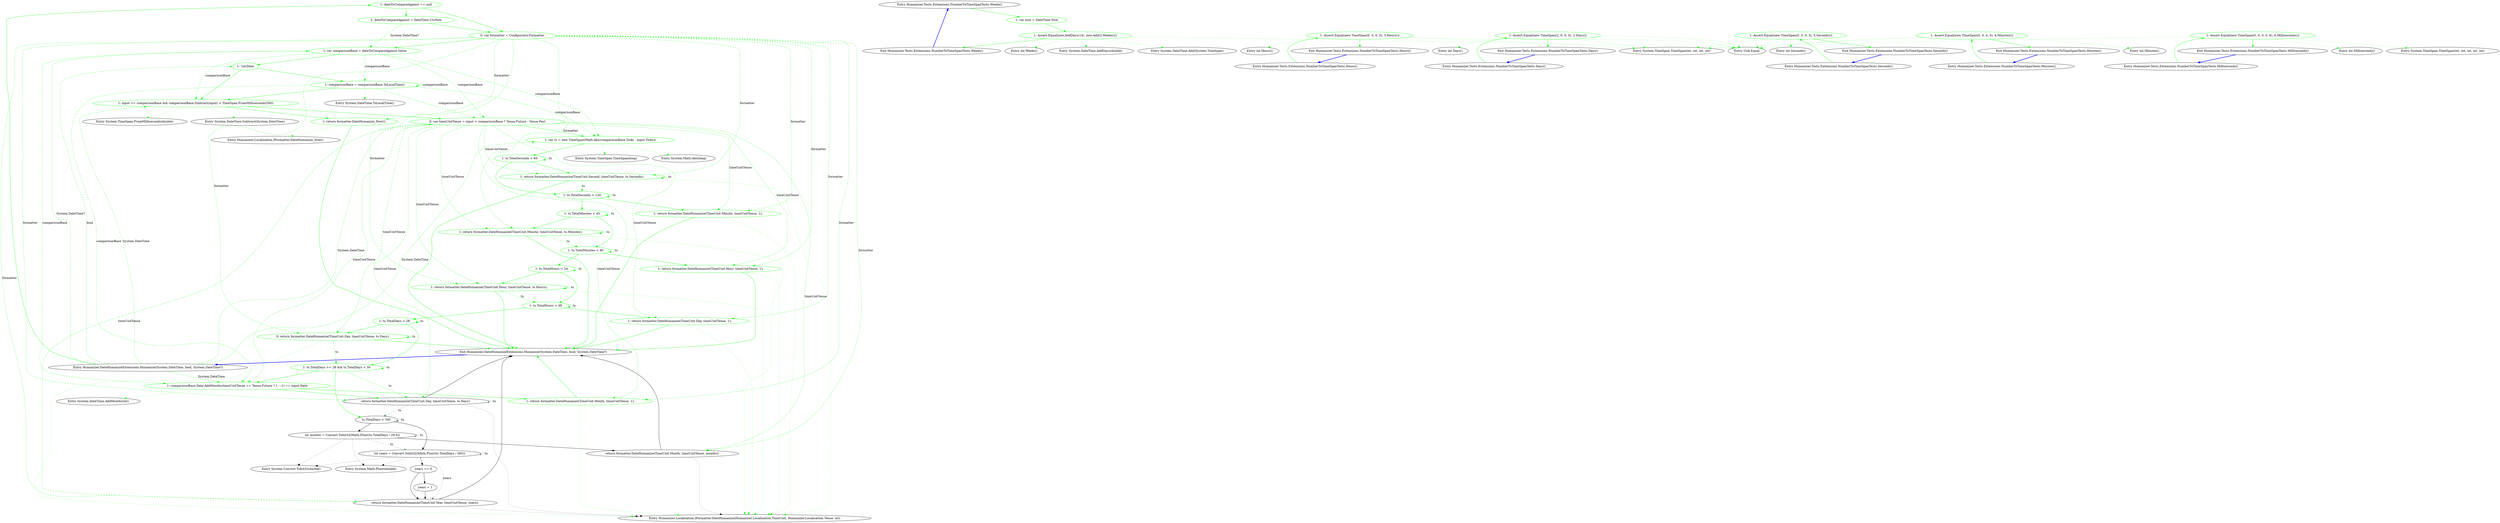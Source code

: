 digraph  {
d1 [cluster="Humanizer.DateHumanizeExtensions.Humanize(System.DateTime, bool, System.DateTime?)", color=green, community=0, label="1: dateToCompareAgainst == null", span="21-21"];
d0 [cluster="Humanizer.DateHumanizeExtensions.Humanize(System.DateTime, bool, System.DateTime?)", label="Entry Humanizer.DateHumanizeExtensions.Humanize(System.DateTime, bool, System.DateTime?)", span="19-19"];
d2 [cluster="Humanizer.DateHumanizeExtensions.Humanize(System.DateTime, bool, System.DateTime?)", color=green, community=0, label="1: dateToCompareAgainst = DateTime.UtcNow", span="22-22"];
d3 [cluster="Humanizer.DateHumanizeExtensions.Humanize(System.DateTime, bool, System.DateTime?)", color=green, community=0, label="0: var formatter = Configurator.Formatter", span="24-24"];
d4 [cluster="Humanizer.DateHumanizeExtensions.Humanize(System.DateTime, bool, System.DateTime?)", color=green, community=0, label="1: var comparisonBase = dateToCompareAgainst.Value", span="25-25"];
d5 [cluster="Humanizer.DateHumanizeExtensions.Humanize(System.DateTime, bool, System.DateTime?)", color=green, community=0, label="1: !utcDate", span="27-27"];
d6 [cluster="Humanizer.DateHumanizeExtensions.Humanize(System.DateTime, bool, System.DateTime?)", color=green, community=0, label="1: comparisonBase = comparisonBase.ToLocalTime()", span="28-28"];
d7 [cluster="Humanizer.DateHumanizeExtensions.Humanize(System.DateTime, bool, System.DateTime?)", color=green, community=0, label="1: input <= comparisonBase && comparisonBase.Subtract(input) < TimeSpan.FromMilliseconds(500)", span="30-30"];
d9 [cluster="Humanizer.DateHumanizeExtensions.Humanize(System.DateTime, bool, System.DateTime?)", color=green, community=0, label="0: var timeUnitTense = input > comparisonBase ? Tense.Future : Tense.Past", span="33-33"];
d10 [cluster="Humanizer.DateHumanizeExtensions.Humanize(System.DateTime, bool, System.DateTime?)", color=green, community=0, label="1: var ts = new TimeSpan(Math.Abs(comparisonBase.Ticks - input.Ticks))", span="34-34"];
d26 [cluster="Humanizer.DateHumanizeExtensions.Humanize(System.DateTime, bool, System.DateTime?)", color=green, community=0, label="1: comparisonBase.Date.AddMonths(timeUnitTense == Tense.Future ? 1 : -1) == input.Date", span="59-59"];
d8 [cluster="Humanizer.DateHumanizeExtensions.Humanize(System.DateTime, bool, System.DateTime?)", color=green, community=0, label="1: return formatter.DateHumanize_Now();", span="31-31"];
d38 [cluster="System.DateTime.Subtract(System.DateTime)", label="Entry System.DateTime.Subtract(System.DateTime)", span="0-0"];
d39 [cluster="System.TimeSpan.FromMilliseconds(double)", label="Entry System.TimeSpan.FromMilliseconds(double)", span="0-0"];
d12 [cluster="Humanizer.DateHumanizeExtensions.Humanize(System.DateTime, bool, System.DateTime?)", color=green, community=0, label="1: return formatter.DateHumanize(TimeUnit.Second, timeUnitTense, ts.Seconds);", span="37-37"];
d14 [cluster="Humanizer.DateHumanizeExtensions.Humanize(System.DateTime, bool, System.DateTime?)", color=green, community=0, label="1: return formatter.DateHumanize(TimeUnit.Minute, timeUnitTense, 1);", span="40-40"];
d16 [cluster="Humanizer.DateHumanizeExtensions.Humanize(System.DateTime, bool, System.DateTime?)", color=green, community=0, label="1: return formatter.DateHumanize(TimeUnit.Minute, timeUnitTense, ts.Minutes);", span="43-43"];
d18 [cluster="Humanizer.DateHumanizeExtensions.Humanize(System.DateTime, bool, System.DateTime?)", color=green, community=0, label="1: return formatter.DateHumanize(TimeUnit.Hour, timeUnitTense, 1);", span="46-46"];
d20 [cluster="Humanizer.DateHumanizeExtensions.Humanize(System.DateTime, bool, System.DateTime?)", color=green, community=0, label="1: return formatter.DateHumanize(TimeUnit.Hour, timeUnitTense, ts.Hours);", span="49-49"];
d22 [cluster="Humanizer.DateHumanizeExtensions.Humanize(System.DateTime, bool, System.DateTime?)", color=green, community=0, label="1: return formatter.DateHumanize(TimeUnit.Day, timeUnitTense, 1);", span="52-52"];
d24 [cluster="Humanizer.DateHumanizeExtensions.Humanize(System.DateTime, bool, System.DateTime?)", color=green, community=0, label="0: return formatter.DateHumanize(TimeUnit.Day, timeUnitTense, ts.Days);", span="55-55"];
d27 [cluster="Humanizer.DateHumanizeExtensions.Humanize(System.DateTime, bool, System.DateTime?)", color=green, community=0, label="1: return formatter.DateHumanize(TimeUnit.Month, timeUnitTense, 1);", span="60-60"];
d28 [cluster="Humanizer.DateHumanizeExtensions.Humanize(System.DateTime, bool, System.DateTime?)", label="return formatter.DateHumanize(TimeUnit.Day, timeUnitTense, ts.Days);", span="62-62"];
d31 [cluster="Humanizer.DateHumanizeExtensions.Humanize(System.DateTime, bool, System.DateTime?)", label="return formatter.DateHumanize(TimeUnit.Month, timeUnitTense, months);", span="68-68"];
d35 [cluster="Humanizer.DateHumanizeExtensions.Humanize(System.DateTime, bool, System.DateTime?)", label="return formatter.DateHumanize(TimeUnit.Year, timeUnitTense, years);", span="73-73"];
d11 [cluster="Humanizer.DateHumanizeExtensions.Humanize(System.DateTime, bool, System.DateTime?)", color=green, community=0, label="1: ts.TotalSeconds < 60", span="36-36"];
d41 [cluster="System.TimeSpan.TimeSpan(long)", label="Entry System.TimeSpan.TimeSpan(long)", span="0-0"];
d42 [cluster="System.Math.Abs(long)", label="Entry System.Math.Abs(long)", span="0-0"];
d25 [cluster="Humanizer.DateHumanizeExtensions.Humanize(System.DateTime, bool, System.DateTime?)", color=green, community=0, label="1: ts.TotalDays >= 28 && ts.TotalDays < 30", span="57-57"];
d44 [cluster="System.DateTime.AddMonths(int)", label="Entry System.DateTime.AddMonths(int)", span="0-0"];
d36 [cluster="Humanizer.DateHumanizeExtensions.Humanize(System.DateTime, bool, System.DateTime?)", label="Exit Humanizer.DateHumanizeExtensions.Humanize(System.DateTime, bool, System.DateTime?)", span="19-19"];
d40 [cluster="Humanizer.Localisation.IFormatter.DateHumanize_Now()", label="Entry Humanizer.Localisation.IFormatter.DateHumanize_Now()", span="9-9"];
d43 [cluster="Humanizer.Localisation.IFormatter.DateHumanize(Humanizer.Localisation.TimeUnit, Humanizer.Localisation.Tense, int)", label="Entry Humanizer.Localisation.IFormatter.DateHumanize(Humanizer.Localisation.TimeUnit, Humanizer.Localisation.Tense, int)", span="10-10"];
d13 [cluster="Humanizer.DateHumanizeExtensions.Humanize(System.DateTime, bool, System.DateTime?)", color=green, community=0, label="1: ts.TotalSeconds < 120", span="39-39"];
d15 [cluster="Humanizer.DateHumanizeExtensions.Humanize(System.DateTime, bool, System.DateTime?)", color=green, community=0, label="1: ts.TotalMinutes < 45", span="42-42"];
d17 [cluster="Humanizer.DateHumanizeExtensions.Humanize(System.DateTime, bool, System.DateTime?)", color=green, community=0, label="1: ts.TotalMinutes < 90", span="45-45"];
d19 [cluster="Humanizer.DateHumanizeExtensions.Humanize(System.DateTime, bool, System.DateTime?)", color=green, community=0, label="1: ts.TotalHours < 24", span="48-48"];
d21 [cluster="Humanizer.DateHumanizeExtensions.Humanize(System.DateTime, bool, System.DateTime?)", color=green, community=0, label="1: ts.TotalHours < 48", span="51-51"];
d23 [cluster="Humanizer.DateHumanizeExtensions.Humanize(System.DateTime, bool, System.DateTime?)", color=green, community=0, label="1: ts.TotalDays < 28", span="54-54"];
d37 [cluster="System.DateTime.ToLocalTime()", label="Entry System.DateTime.ToLocalTime()", span="0-0"];
d29 [cluster="Humanizer.DateHumanizeExtensions.Humanize(System.DateTime, bool, System.DateTime?)", label="ts.TotalDays < 345", span="65-65"];
d30 [cluster="Humanizer.DateHumanizeExtensions.Humanize(System.DateTime, bool, System.DateTime?)", label="int months = Convert.ToInt32(Math.Floor(ts.TotalDays / 29.5))", span="67-67"];
d32 [cluster="Humanizer.DateHumanizeExtensions.Humanize(System.DateTime, bool, System.DateTime?)", label="int years = Convert.ToInt32(Math.Floor(ts.TotalDays / 365))", span="71-71"];
d33 [cluster="Humanizer.DateHumanizeExtensions.Humanize(System.DateTime, bool, System.DateTime?)", label="years == 0", span="72-72"];
d34 [cluster="Humanizer.DateHumanizeExtensions.Humanize(System.DateTime, bool, System.DateTime?)", label="years = 1", span="72-72"];
d45 [cluster="System.Math.Floor(double)", label="Entry System.Math.Floor(double)", span="0-0"];
d46 [cluster="System.Convert.ToInt32(double)", label="Entry System.Convert.ToInt32(double)", span="0-0"];
m0_0 [cluster="Humanizer.Tests.Extensions.NumberToTimeSpanTests.Weeks()", file="NumberToTimeSpanTests.cs", label="Entry Humanizer.Tests.Extensions.NumberToTimeSpanTests.Weeks()", span="8-8"];
m0_1 [cluster="Humanizer.Tests.Extensions.NumberToTimeSpanTests.Weeks()", color=green, community=0, file="NumberToTimeSpanTests.cs", label="1: var now = DateTime.Now", span="10-10"];
m0_2 [cluster="Humanizer.Tests.Extensions.NumberToTimeSpanTests.Weeks()", color=green, community=0, file="NumberToTimeSpanTests.cs", label="1: Assert.Equal(now.AddDays(14), now.Add(2.Weeks()))", span="11-11"];
m0_3 [cluster="Humanizer.Tests.Extensions.NumberToTimeSpanTests.Weeks()", file="NumberToTimeSpanTests.cs", label="Exit Humanizer.Tests.Extensions.NumberToTimeSpanTests.Weeks()", span="8-8"];
m0_6 [cluster="System.DateTime.Add(System.TimeSpan)", file="NumberToTimeSpanTests.cs", label="Entry System.DateTime.Add(System.TimeSpan)", span="0-0"];
m0_13 [cluster="Humanizer.Tests.Extensions.NumberToTimeSpanTests.Hours()", file="NumberToTimeSpanTests.cs", label="Entry Humanizer.Tests.Extensions.NumberToTimeSpanTests.Hours()", span="21-21"];
m0_14 [cluster="Humanizer.Tests.Extensions.NumberToTimeSpanTests.Hours()", color=green, community=0, file="NumberToTimeSpanTests.cs", label="1: Assert.Equal(new TimeSpan(0, 3, 0, 0), 3.Hours())", span="23-23"];
m0_15 [cluster="Humanizer.Tests.Extensions.NumberToTimeSpanTests.Hours()", file="NumberToTimeSpanTests.cs", label="Exit Humanizer.Tests.Extensions.NumberToTimeSpanTests.Hours()", span="21-21"];
m0_16 [cluster="int.Hours()", file="NumberToTimeSpanTests.cs", label="Entry int.Hours()", span="25-25"];
m0_29 [cluster="int.Milliseconds()", file="NumberToTimeSpanTests.cs", label="Entry int.Milliseconds()", span="55-55"];
m0_12 [cluster="int.Days()", file="NumberToTimeSpanTests.cs", label="Entry int.Days()", span="15-15"];
m0_25 [cluster="Humanizer.Tests.Extensions.NumberToTimeSpanTests.Milliseconds()", file="NumberToTimeSpanTests.cs", label="Entry Humanizer.Tests.Extensions.NumberToTimeSpanTests.Milliseconds()", span="39-39"];
m0_26 [cluster="Humanizer.Tests.Extensions.NumberToTimeSpanTests.Milliseconds()", color=green, community=0, file="NumberToTimeSpanTests.cs", label="1: Assert.Equal(new TimeSpan(0, 0, 0, 0, 6), 6.Milliseconds())", span="41-41"];
m0_27 [cluster="Humanizer.Tests.Extensions.NumberToTimeSpanTests.Milliseconds()", file="NumberToTimeSpanTests.cs", label="Exit Humanizer.Tests.Extensions.NumberToTimeSpanTests.Milliseconds()", span="39-39"];
m0_8 [cluster="Humanizer.Tests.Extensions.NumberToTimeSpanTests.Days()", file="NumberToTimeSpanTests.cs", label="Entry Humanizer.Tests.Extensions.NumberToTimeSpanTests.Days()", span="15-15"];
m0_9 [cluster="Humanizer.Tests.Extensions.NumberToTimeSpanTests.Days()", color=green, community=0, file="NumberToTimeSpanTests.cs", label="1: Assert.Equal(new TimeSpan(2, 0, 0, 0), 2.Days())", span="17-17"];
m0_10 [cluster="Humanizer.Tests.Extensions.NumberToTimeSpanTests.Days()", file="NumberToTimeSpanTests.cs", label="Exit Humanizer.Tests.Extensions.NumberToTimeSpanTests.Days()", span="15-15"];
m0_7 [cluster="Unk.Equal", file="NumberToTimeSpanTests.cs", label="Entry Unk.Equal", span=""];
m0_21 [cluster="Humanizer.Tests.Extensions.NumberToTimeSpanTests.Seconds()", file="NumberToTimeSpanTests.cs", label="Entry Humanizer.Tests.Extensions.NumberToTimeSpanTests.Seconds()", span="33-33"];
m0_22 [cluster="Humanizer.Tests.Extensions.NumberToTimeSpanTests.Seconds()", color=green, community=0, file="NumberToTimeSpanTests.cs", label="1: Assert.Equal(new TimeSpan(0, 0, 0, 5), 5.Seconds())", span="35-35"];
m0_23 [cluster="Humanizer.Tests.Extensions.NumberToTimeSpanTests.Seconds()", file="NumberToTimeSpanTests.cs", label="Exit Humanizer.Tests.Extensions.NumberToTimeSpanTests.Seconds()", span="33-33"];
m0_24 [cluster="int.Seconds()", file="NumberToTimeSpanTests.cs", label="Entry int.Seconds()", span="45-45"];
m0_20 [cluster="int.Minutes()", file="NumberToTimeSpanTests.cs", label="Entry int.Minutes()", span="35-35"];
m0_28 [cluster="System.TimeSpan.TimeSpan(int, int, int, int, int)", file="NumberToTimeSpanTests.cs", label="Entry System.TimeSpan.TimeSpan(int, int, int, int, int)", span="0-0"];
m0_11 [cluster="System.TimeSpan.TimeSpan(int, int, int, int)", file="NumberToTimeSpanTests.cs", label="Entry System.TimeSpan.TimeSpan(int, int, int, int)", span="0-0"];
m0_5 [cluster="int.Weeks()", file="NumberToTimeSpanTests.cs", label="Entry int.Weeks()", span="5-5"];
m0_17 [cluster="Humanizer.Tests.Extensions.NumberToTimeSpanTests.Minutes()", file="NumberToTimeSpanTests.cs", label="Entry Humanizer.Tests.Extensions.NumberToTimeSpanTests.Minutes()", span="27-27"];
m0_18 [cluster="Humanizer.Tests.Extensions.NumberToTimeSpanTests.Minutes()", color=green, community=0, file="NumberToTimeSpanTests.cs", label="1: Assert.Equal(new TimeSpan(0, 0, 4, 0), 4.Minutes())", span="29-29"];
m0_19 [cluster="Humanizer.Tests.Extensions.NumberToTimeSpanTests.Minutes()", file="NumberToTimeSpanTests.cs", label="Exit Humanizer.Tests.Extensions.NumberToTimeSpanTests.Minutes()", span="27-27"];
m0_4 [cluster="System.DateTime.AddDays(double)", file="NumberToTimeSpanTests.cs", label="Entry System.DateTime.AddDays(double)", span="0-0"];
d1 -> d2  [color=green, key=0, style=solid];
d1 -> d3  [color=green, key=0, style=solid];
d0 -> d1  [color=green, key=0, style=solid];
d0 -> d4  [color=green, key=1, label="System.DateTime?", style=dashed];
d0 -> d5  [color=green, key=1, label=bool, style=dashed];
d0 -> d7  [color=green, key=1, label="System.DateTime", style=dashed];
d0 -> d9  [color=green, key=1, label="System.DateTime", style=dashed];
d0 -> d10  [color=green, key=1, label="System.DateTime", style=dashed];
d0 -> d26  [color=green, key=1, label="System.DateTime", style=dashed];
d2 -> d4  [color=green, key=1, label="System.DateTime?", style=dashed];
d2 -> d3  [color=green, key=0, style=solid];
d3 -> d4  [color=green, key=0, style=solid];
d3 -> d8  [color=green, key=1, label=formatter, style=dashed];
d3 -> d12  [color=green, key=1, label=formatter, style=dashed];
d3 -> d14  [color=green, key=1, label=formatter, style=dashed];
d3 -> d16  [color=green, key=1, label=formatter, style=dashed];
d3 -> d18  [color=green, key=1, label=formatter, style=dashed];
d3 -> d20  [color=green, key=1, label=formatter, style=dashed];
d3 -> d22  [color=green, key=1, label=formatter, style=dashed];
d3 -> d24  [color=green, key=1, label=formatter, style=dashed];
d3 -> d27  [color=green, key=1, label=formatter, style=dashed];
d3 -> d28  [color=green, key=1, label=formatter, style=dashed];
d3 -> d31  [color=green, key=1, label=formatter, style=dashed];
d3 -> d35  [color=green, key=1, label=formatter, style=dashed];
d4 -> d5  [color=green, key=0, style=solid];
d4 -> d6  [color=green, key=1, label=comparisonBase, style=dashed];
d4 -> d7  [color=green, key=1, label=comparisonBase, style=dashed];
d4 -> d9  [color=green, key=1, label=comparisonBase, style=dashed];
d4 -> d10  [color=green, key=1, label=comparisonBase, style=dashed];
d4 -> d26  [color=green, key=1, label=comparisonBase, style=dashed];
d5 -> d6  [color=green, key=0, style=solid];
d5 -> d7  [color=green, key=0, style=solid];
d6 -> d7  [color=green, key=0, style=solid];
d6 -> d9  [color=green, key=1, label=comparisonBase, style=dashed];
d6 -> d10  [color=green, key=1, label=comparisonBase, style=dashed];
d6 -> d26  [color=green, key=1, label=comparisonBase, style=dashed];
d6 -> d6  [color=green, key=1, label=comparisonBase, style=dashed];
d6 -> d37  [color=green, key=2, style=dotted];
d7 -> d8  [color=green, key=0, style=solid];
d7 -> d9  [color=green, key=0, style=solid];
d7 -> d38  [color=green, key=2, style=dotted];
d7 -> d39  [color=green, key=2, style=dotted];
d9 -> d10  [color=green, key=0, style=solid];
d9 -> d12  [color=green, key=1, label=timeUnitTense, style=dashed];
d9 -> d14  [color=green, key=1, label=timeUnitTense, style=dashed];
d9 -> d16  [color=green, key=1, label=timeUnitTense, style=dashed];
d9 -> d18  [color=green, key=1, label=timeUnitTense, style=dashed];
d9 -> d20  [color=green, key=1, label=timeUnitTense, style=dashed];
d9 -> d22  [color=green, key=1, label=timeUnitTense, style=dashed];
d9 -> d24  [color=green, key=1, label=timeUnitTense, style=dashed];
d9 -> d26  [color=green, key=1, label=timeUnitTense, style=dashed];
d9 -> d27  [color=green, key=1, label=timeUnitTense, style=dashed];
d9 -> d28  [color=green, key=1, label=timeUnitTense, style=dashed];
d9 -> d31  [color=green, key=1, label=timeUnitTense, style=dashed];
d9 -> d35  [color=green, key=1, label=timeUnitTense, style=dashed];
d10 -> d11  [color=green, key=0, style=solid];
d10 -> d41  [color=green, key=2, style=dotted];
d10 -> d42  [color=green, key=2, style=dotted];
d26 -> d27  [color=green, key=0, style=solid];
d26 -> d28  [color=green, key=0, style=solid];
d26 -> d44  [color=green, key=2, style=dotted];
d8 -> d36  [color=green, key=0, style=solid];
d8 -> d40  [color=green, key=2, style=dotted];
d12 -> d12  [color=green, key=1, label=ts, style=dashed];
d12 -> d36  [color=green, key=0, style=solid];
d12 -> d43  [color=green, key=2, style=dotted];
d12 -> d13  [color=green, key=1, label=ts, style=dashed];
d14 -> d36  [color=green, key=0, style=solid];
d14 -> d43  [color=green, key=2, style=dotted];
d16 -> d16  [color=green, key=1, label=ts, style=dashed];
d16 -> d36  [color=green, key=0, style=solid];
d16 -> d43  [color=green, key=2, style=dotted];
d16 -> d17  [color=green, key=1, label=ts, style=dashed];
d18 -> d36  [color=green, key=0, style=solid];
d18 -> d43  [color=green, key=2, style=dotted];
d20 -> d20  [color=green, key=1, label=ts, style=dashed];
d20 -> d36  [color=green, key=0, style=solid];
d20 -> d43  [color=green, key=2, style=dotted];
d20 -> d21  [color=green, key=1, label=ts, style=dashed];
d22 -> d36  [color=green, key=0, style=solid];
d22 -> d43  [color=green, key=2, style=dotted];
d24 -> d24  [color=green, key=1, label=ts, style=dashed];
d24 -> d36  [color=green, key=0, style=solid];
d24 -> d43  [color=green, key=2, style=dotted];
d24 -> d25  [color=green, key=1, label=ts, style=dashed];
d27 -> d36  [color=green, key=0, style=solid];
d27 -> d43  [color=green, key=2, style=dotted];
d28 -> d28  [color=darkseagreen4, key=1, label=ts, style=dashed];
d28 -> d36  [key=0, style=solid];
d28 -> d43  [key=2, style=dotted];
d28 -> d29  [color=darkseagreen4, key=1, label=ts, style=dashed];
d31 -> d36  [key=0, style=solid];
d31 -> d43  [key=2, style=dotted];
d35 -> d36  [key=0, style=solid];
d35 -> d43  [key=2, style=dotted];
d11 -> d12  [color=green, key=0, style=solid];
d11 -> d11  [color=green, key=1, label=ts, style=dashed];
d11 -> d13  [color=green, key=0, style=solid];
d25 -> d26  [color=green, key=0, style=solid];
d25 -> d25  [color=green, key=1, label=ts, style=dashed];
d25 -> d29  [color=green, key=0, style=solid];
d25 -> d28  [color=green, key=1, label=ts, style=dashed];
d36 -> d0  [color=blue, key=0, style=bold];
d13 -> d14  [color=green, key=0, style=solid];
d13 -> d13  [color=green, key=1, label=ts, style=dashed];
d13 -> d15  [color=green, key=0, style=solid];
d15 -> d16  [color=green, key=0, style=solid];
d15 -> d15  [color=green, key=1, label=ts, style=dashed];
d15 -> d17  [color=green, key=0, style=solid];
d17 -> d18  [color=green, key=0, style=solid];
d17 -> d17  [color=green, key=1, label=ts, style=dashed];
d17 -> d19  [color=green, key=0, style=solid];
d19 -> d20  [color=green, key=0, style=solid];
d19 -> d19  [color=green, key=1, label=ts, style=dashed];
d19 -> d21  [color=green, key=0, style=solid];
d21 -> d22  [color=green, key=0, style=solid];
d21 -> d21  [color=green, key=1, label=ts, style=dashed];
d21 -> d23  [color=green, key=0, style=solid];
d23 -> d24  [color=green, key=0, style=solid];
d23 -> d23  [color=green, key=1, label=ts, style=dashed];
d23 -> d25  [color=green, key=0, style=solid];
d29 -> d29  [color=darkseagreen4, key=1, label=ts, style=dashed];
d29 -> d30  [key=0, style=solid];
d29 -> d32  [key=0, style=solid];
d30 -> d31  [key=0, style=solid];
d30 -> d30  [color=darkseagreen4, key=1, label=ts, style=dashed];
d30 -> d45  [key=2, style=dotted];
d30 -> d46  [key=2, style=dotted];
d30 -> d32  [color=darkseagreen4, key=1, label=ts, style=dashed];
d32 -> d35  [color=darkseagreen4, key=1, label=years, style=dashed];
d32 -> d32  [color=darkseagreen4, key=1, label=ts, style=dashed];
d32 -> d33  [key=0, style=solid];
d32 -> d45  [key=2, style=dotted];
d32 -> d46  [key=2, style=dotted];
d33 -> d35  [key=0, style=solid];
d33 -> d34  [key=0, style=solid];
d34 -> d35  [key=0, style=solid];
m0_0 -> m0_1  [color=green, key=0, style=solid];
m0_1 -> m0_2  [color=green, key=0, style=solid];
m0_2 -> m0_3  [color=green, key=0, style=solid];
m0_2 -> m0_4  [color=green, key=2, style=dotted];
m0_2 -> m0_5  [color=green, key=2, style=dotted];
m0_2 -> m0_6  [color=green, key=2, style=dotted];
m0_2 -> m0_7  [color=green, key=2, style=dotted];
m0_3 -> m0_0  [color=blue, key=0, style=bold];
m0_13 -> m0_14  [color=green, key=0, style=solid];
m0_14 -> m0_15  [color=green, key=0, style=solid];
m0_14 -> m0_11  [color=green, key=2, style=dotted];
m0_14 -> m0_16  [color=green, key=2, style=dotted];
m0_14 -> m0_7  [color=green, key=2, style=dotted];
m0_15 -> m0_13  [color=blue, key=0, style=bold];
m0_25 -> m0_26  [color=green, key=0, style=solid];
m0_26 -> m0_27  [color=green, key=0, style=solid];
m0_26 -> m0_28  [color=green, key=2, style=dotted];
m0_26 -> m0_29  [color=green, key=2, style=dotted];
m0_26 -> m0_7  [color=green, key=2, style=dotted];
m0_27 -> m0_25  [color=blue, key=0, style=bold];
m0_8 -> m0_9  [color=green, key=0, style=solid];
m0_9 -> m0_10  [color=green, key=0, style=solid];
m0_9 -> m0_11  [color=green, key=2, style=dotted];
m0_9 -> m0_12  [color=green, key=2, style=dotted];
m0_9 -> m0_7  [color=green, key=2, style=dotted];
m0_10 -> m0_8  [color=blue, key=0, style=bold];
m0_21 -> m0_22  [color=green, key=0, style=solid];
m0_22 -> m0_23  [color=green, key=0, style=solid];
m0_22 -> m0_11  [color=green, key=2, style=dotted];
m0_22 -> m0_24  [color=green, key=2, style=dotted];
m0_22 -> m0_7  [color=green, key=2, style=dotted];
m0_23 -> m0_21  [color=blue, key=0, style=bold];
m0_17 -> m0_18  [color=green, key=0, style=solid];
m0_18 -> m0_19  [color=green, key=0, style=solid];
m0_18 -> m0_11  [color=green, key=2, style=dotted];
m0_18 -> m0_20  [color=green, key=2, style=dotted];
m0_18 -> m0_7  [color=green, key=2, style=dotted];
m0_19 -> m0_17  [color=blue, key=0, style=bold];
}
